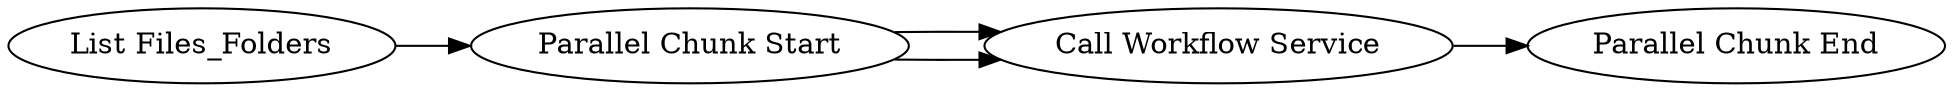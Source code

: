 digraph {
	45 [label="List Files_Folders"]
	46 [label="Call Workflow Service"]
	49 [label="Parallel Chunk Start"]
	50 [label="Parallel Chunk End"]
	45 -> 49
	46 -> 50
	49 -> 46
	49 -> 46
	rankdir=LR
}
